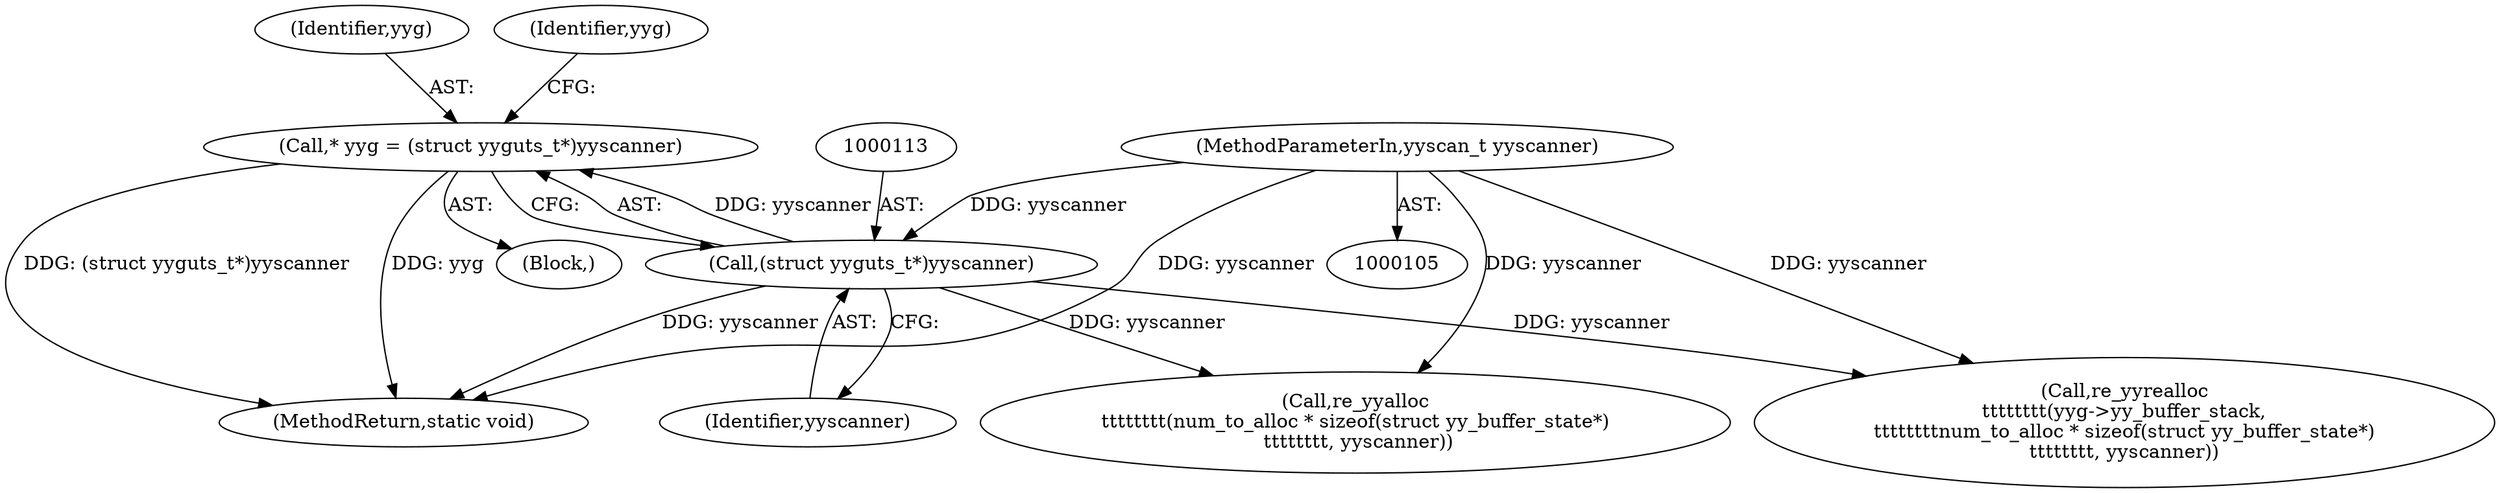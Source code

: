 digraph "0_yara_3119b232c9c453c98d8fa8b6ae4e37ba18117cd4@pointer" {
"1000110" [label="(Call,* yyg = (struct yyguts_t*)yyscanner)"];
"1000112" [label="(Call,(struct yyguts_t*)yyscanner)"];
"1000106" [label="(MethodParameterIn,yyscan_t yyscanner)"];
"1000110" [label="(Call,* yyg = (struct yyguts_t*)yyscanner)"];
"1000112" [label="(Call,(struct yyguts_t*)yyscanner)"];
"1000114" [label="(Identifier,yyscanner)"];
"1000111" [label="(Identifier,yyg)"];
"1000107" [label="(Block,)"];
"1000118" [label="(Identifier,yyg)"];
"1000191" [label="(Call,re_yyrealloc\n\t\t\t\t\t\t\t\t(yyg->yy_buffer_stack,\n\t\t\t\t\t\t\t\tnum_to_alloc * sizeof(struct yy_buffer_state*)\n\t\t\t\t\t\t\t\t, yyscanner))"];
"1000225" [label="(MethodReturn,static void)"];
"1000106" [label="(MethodParameterIn,yyscan_t yyscanner)"];
"1000130" [label="(Call,re_yyalloc\n\t\t\t\t\t\t\t\t(num_to_alloc * sizeof(struct yy_buffer_state*)\n \t\t\t\t\t\t\t\t, yyscanner))"];
"1000110" -> "1000107"  [label="AST: "];
"1000110" -> "1000112"  [label="CFG: "];
"1000111" -> "1000110"  [label="AST: "];
"1000112" -> "1000110"  [label="AST: "];
"1000118" -> "1000110"  [label="CFG: "];
"1000110" -> "1000225"  [label="DDG: (struct yyguts_t*)yyscanner"];
"1000110" -> "1000225"  [label="DDG: yyg"];
"1000112" -> "1000110"  [label="DDG: yyscanner"];
"1000112" -> "1000114"  [label="CFG: "];
"1000113" -> "1000112"  [label="AST: "];
"1000114" -> "1000112"  [label="AST: "];
"1000112" -> "1000225"  [label="DDG: yyscanner"];
"1000106" -> "1000112"  [label="DDG: yyscanner"];
"1000112" -> "1000130"  [label="DDG: yyscanner"];
"1000112" -> "1000191"  [label="DDG: yyscanner"];
"1000106" -> "1000105"  [label="AST: "];
"1000106" -> "1000225"  [label="DDG: yyscanner"];
"1000106" -> "1000130"  [label="DDG: yyscanner"];
"1000106" -> "1000191"  [label="DDG: yyscanner"];
}

